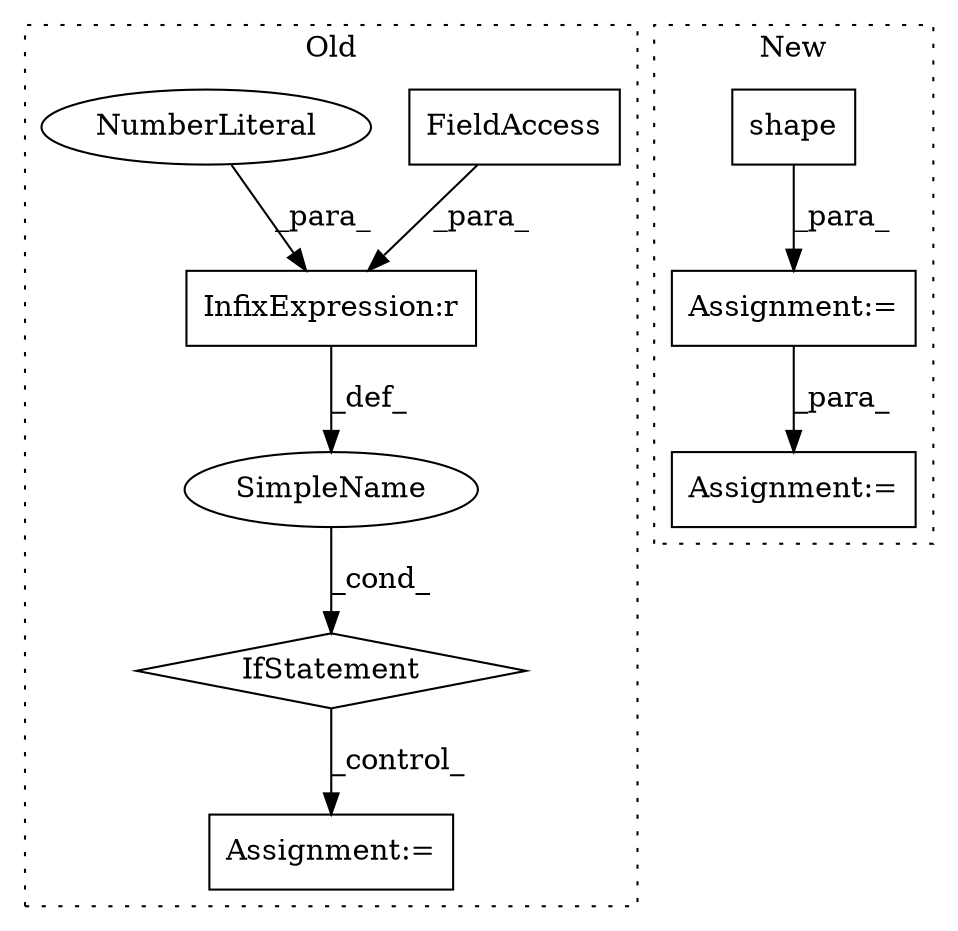 digraph G {
subgraph cluster0 {
1 [label="IfStatement" a="25" s="16410,16438" l="4,2" shape="diamond"];
4 [label="Assignment:=" a="7" s="16955" l="1" shape="box"];
5 [label="SimpleName" a="42" s="" l="" shape="ellipse"];
6 [label="InfixExpression:r" a="27" s="16433" l="4" shape="box"];
8 [label="FieldAccess" a="22" s="16414" l="19" shape="box"];
9 [label="NumberLiteral" a="34" s="16437" l="1" shape="ellipse"];
label = "Old";
style="dotted";
}
subgraph cluster1 {
2 [label="shape" a="32" s="17092,17099" l="6,1" shape="box"];
3 [label="Assignment:=" a="7" s="17024" l="1" shape="box"];
7 [label="Assignment:=" a="7" s="17129" l="1" shape="box"];
label = "New";
style="dotted";
}
1 -> 4 [label="_control_"];
2 -> 3 [label="_para_"];
3 -> 7 [label="_para_"];
5 -> 1 [label="_cond_"];
6 -> 5 [label="_def_"];
8 -> 6 [label="_para_"];
9 -> 6 [label="_para_"];
}